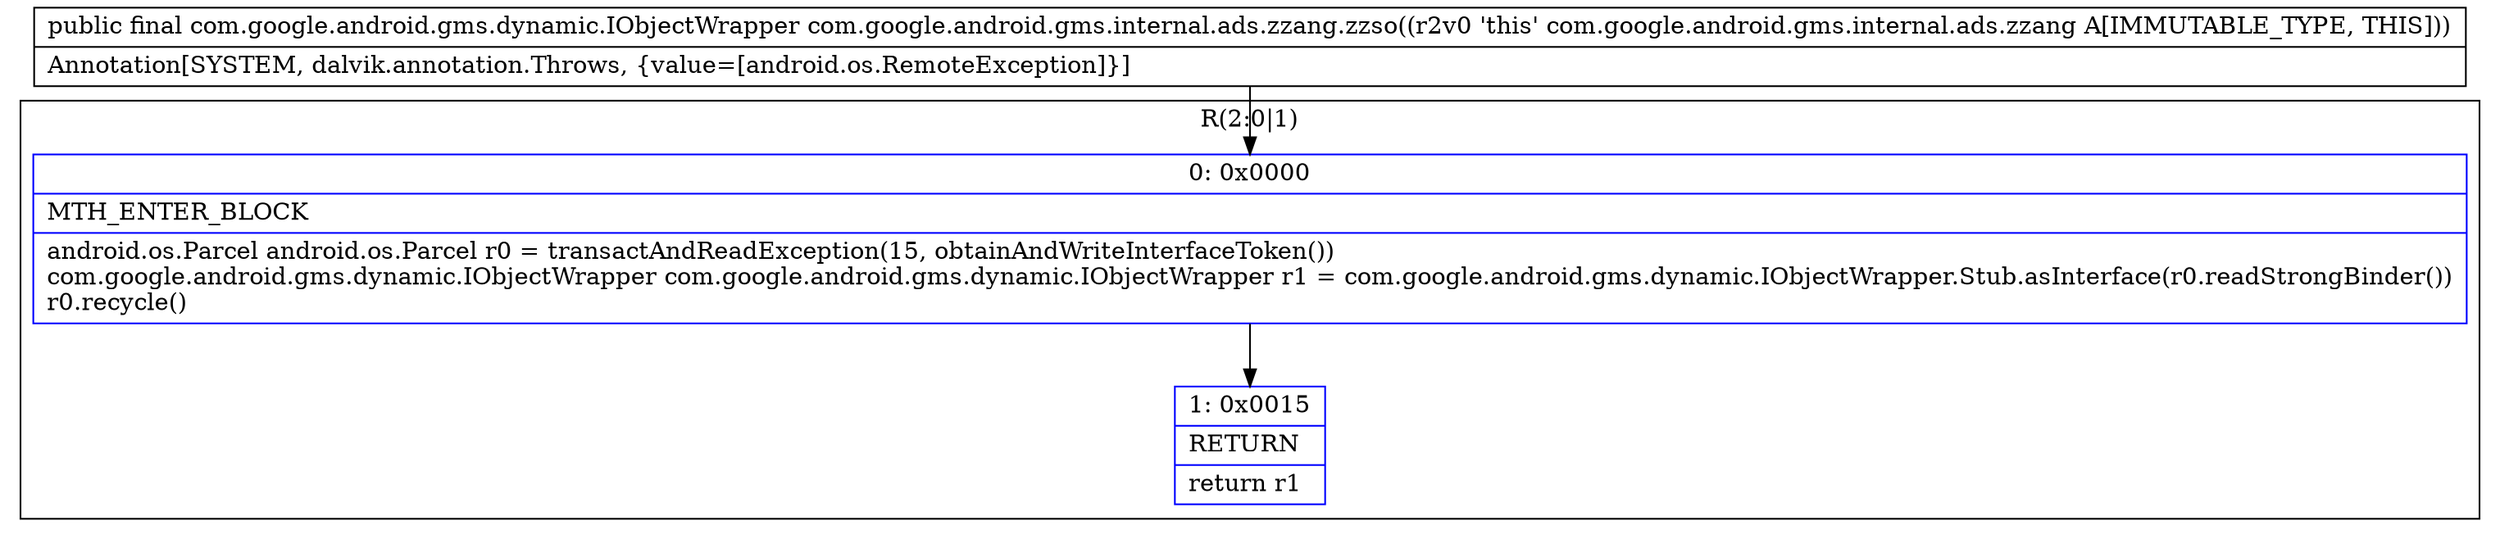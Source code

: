 digraph "CFG forcom.google.android.gms.internal.ads.zzang.zzso()Lcom\/google\/android\/gms\/dynamic\/IObjectWrapper;" {
subgraph cluster_Region_16557716 {
label = "R(2:0|1)";
node [shape=record,color=blue];
Node_0 [shape=record,label="{0\:\ 0x0000|MTH_ENTER_BLOCK\l|android.os.Parcel android.os.Parcel r0 = transactAndReadException(15, obtainAndWriteInterfaceToken())\lcom.google.android.gms.dynamic.IObjectWrapper com.google.android.gms.dynamic.IObjectWrapper r1 = com.google.android.gms.dynamic.IObjectWrapper.Stub.asInterface(r0.readStrongBinder())\lr0.recycle()\l}"];
Node_1 [shape=record,label="{1\:\ 0x0015|RETURN\l|return r1\l}"];
}
MethodNode[shape=record,label="{public final com.google.android.gms.dynamic.IObjectWrapper com.google.android.gms.internal.ads.zzang.zzso((r2v0 'this' com.google.android.gms.internal.ads.zzang A[IMMUTABLE_TYPE, THIS]))  | Annotation[SYSTEM, dalvik.annotation.Throws, \{value=[android.os.RemoteException]\}]\l}"];
MethodNode -> Node_0;
Node_0 -> Node_1;
}

